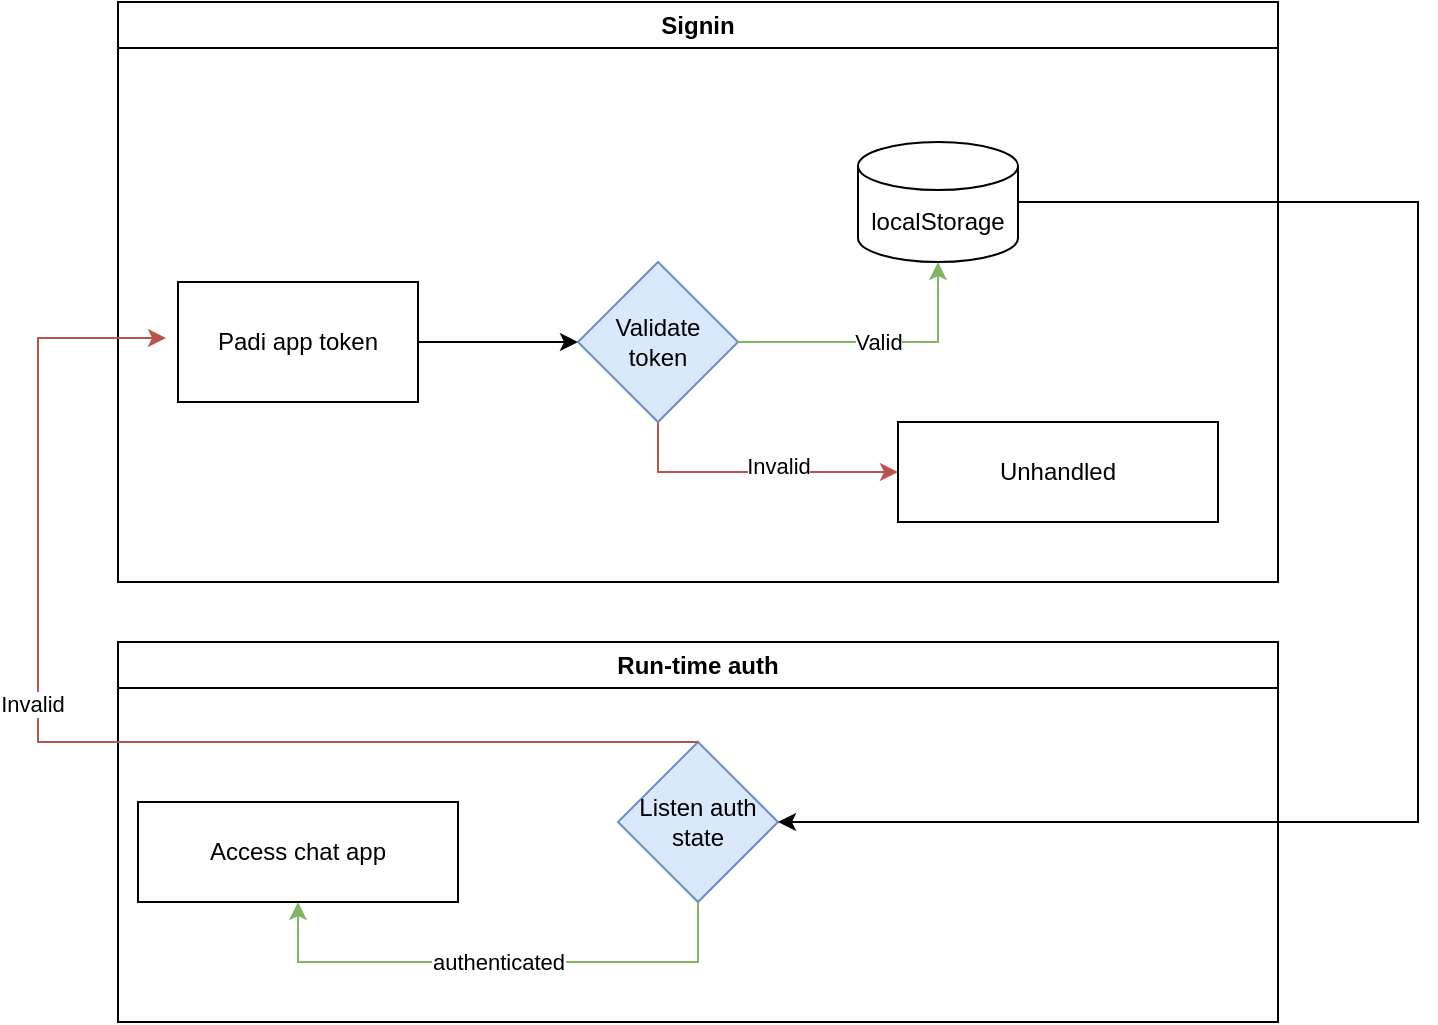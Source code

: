 <mxfile version="24.0.7" type="github">
  <diagram name="Page-1" id="u_DC-2LbKOSmIZjF_Yv-">
    <mxGraphModel dx="1000" dy="531" grid="1" gridSize="10" guides="1" tooltips="1" connect="1" arrows="1" fold="1" page="1" pageScale="1" pageWidth="850" pageHeight="1100" math="0" shadow="0">
      <root>
        <mxCell id="0" />
        <mxCell id="1" parent="0" />
        <mxCell id="OrfXbIgiLES11DGZUOGK-7" value="Signin" style="swimlane;whiteSpace=wrap;html=1;" vertex="1" parent="1">
          <mxGeometry x="110" y="40" width="580" height="290" as="geometry" />
        </mxCell>
        <mxCell id="OrfXbIgiLES11DGZUOGK-8" value="" style="group" vertex="1" connectable="0" parent="OrfXbIgiLES11DGZUOGK-7">
          <mxGeometry x="30" y="70" width="520" height="190" as="geometry" />
        </mxCell>
        <mxCell id="FxtF5fFsgEnlyhEd9Eye-1" value="Unhandled" style="rounded=0;whiteSpace=wrap;html=1;movable=1;resizable=1;rotatable=1;deletable=1;editable=1;locked=0;connectable=1;" parent="OrfXbIgiLES11DGZUOGK-8" vertex="1">
          <mxGeometry x="360" y="140" width="160" height="50" as="geometry" />
        </mxCell>
        <mxCell id="FxtF5fFsgEnlyhEd9Eye-3" style="edgeStyle=orthogonalEdgeStyle;rounded=0;orthogonalLoop=1;jettySize=auto;html=1;entryX=0;entryY=0.5;entryDx=0;entryDy=0;movable=1;resizable=1;rotatable=1;deletable=1;editable=1;locked=0;connectable=1;" parent="OrfXbIgiLES11DGZUOGK-8" source="FxtF5fFsgEnlyhEd9Eye-2" target="OrfXbIgiLES11DGZUOGK-1" edge="1">
          <mxGeometry relative="1" as="geometry" />
        </mxCell>
        <mxCell id="FxtF5fFsgEnlyhEd9Eye-2" value="Padi app token" style="rounded=0;whiteSpace=wrap;html=1;movable=1;resizable=1;rotatable=1;deletable=1;editable=1;locked=0;connectable=1;" parent="OrfXbIgiLES11DGZUOGK-8" vertex="1">
          <mxGeometry y="70" width="120" height="60" as="geometry" />
        </mxCell>
        <mxCell id="OrfXbIgiLES11DGZUOGK-5" style="edgeStyle=orthogonalEdgeStyle;rounded=0;orthogonalLoop=1;jettySize=auto;html=1;entryX=0;entryY=0.5;entryDx=0;entryDy=0;movable=1;resizable=1;rotatable=1;deletable=1;editable=1;locked=0;connectable=1;fillColor=#f8cecc;strokeColor=#b85450;" edge="1" parent="OrfXbIgiLES11DGZUOGK-8" source="OrfXbIgiLES11DGZUOGK-1" target="FxtF5fFsgEnlyhEd9Eye-1">
          <mxGeometry relative="1" as="geometry">
            <mxPoint x="240" y="220" as="targetPoint" />
            <Array as="points">
              <mxPoint x="240" y="165" />
            </Array>
          </mxGeometry>
        </mxCell>
        <mxCell id="OrfXbIgiLES11DGZUOGK-6" value="Invalid" style="edgeLabel;html=1;align=center;verticalAlign=middle;resizable=1;points=[];movable=1;rotatable=1;deletable=1;editable=1;locked=0;connectable=1;" vertex="1" connectable="0" parent="OrfXbIgiLES11DGZUOGK-5">
          <mxGeometry x="0.172" y="3" relative="1" as="geometry">
            <mxPoint as="offset" />
          </mxGeometry>
        </mxCell>
        <mxCell id="OrfXbIgiLES11DGZUOGK-1" value="&lt;div&gt;Validate&lt;/div&gt;&lt;div&gt;token&lt;/div&gt;" style="rhombus;whiteSpace=wrap;html=1;movable=1;resizable=1;rotatable=1;deletable=1;editable=1;locked=0;connectable=1;fillColor=#dae8fc;strokeColor=#6c8ebf;" vertex="1" parent="OrfXbIgiLES11DGZUOGK-8">
          <mxGeometry x="200" y="60" width="80" height="80" as="geometry" />
        </mxCell>
        <mxCell id="OrfXbIgiLES11DGZUOGK-2" value="localStorage" style="shape=cylinder3;whiteSpace=wrap;html=1;boundedLbl=1;backgroundOutline=1;size=12;movable=1;resizable=1;rotatable=1;deletable=1;editable=1;locked=0;connectable=1;" vertex="1" parent="OrfXbIgiLES11DGZUOGK-8">
          <mxGeometry x="340" width="80" height="60" as="geometry" />
        </mxCell>
        <mxCell id="OrfXbIgiLES11DGZUOGK-14" value="" style="endArrow=classic;html=1;rounded=0;exitX=1;exitY=0.5;exitDx=0;exitDy=0;entryX=0.5;entryY=1;entryDx=0;entryDy=0;entryPerimeter=0;fillColor=#d5e8d4;strokeColor=#82b366;" edge="1" parent="OrfXbIgiLES11DGZUOGK-8" source="OrfXbIgiLES11DGZUOGK-1" target="OrfXbIgiLES11DGZUOGK-2">
          <mxGeometry relative="1" as="geometry">
            <mxPoint x="310" y="190" as="sourcePoint" />
            <mxPoint x="410" y="190" as="targetPoint" />
            <Array as="points">
              <mxPoint x="380" y="100" />
            </Array>
          </mxGeometry>
        </mxCell>
        <mxCell id="OrfXbIgiLES11DGZUOGK-15" value="Valid" style="edgeLabel;resizable=0;html=1;;align=center;verticalAlign=middle;" connectable="0" vertex="1" parent="OrfXbIgiLES11DGZUOGK-14">
          <mxGeometry relative="1" as="geometry" />
        </mxCell>
        <mxCell id="OrfXbIgiLES11DGZUOGK-17" value="Run-time auth" style="swimlane;whiteSpace=wrap;html=1;" vertex="1" parent="1">
          <mxGeometry x="110" y="360" width="580" height="190" as="geometry" />
        </mxCell>
        <mxCell id="OrfXbIgiLES11DGZUOGK-19" value="Listen auth state" style="rhombus;whiteSpace=wrap;html=1;movable=1;resizable=1;rotatable=1;deletable=1;editable=1;locked=0;connectable=1;fillColor=#dae8fc;strokeColor=#6c8ebf;" vertex="1" parent="OrfXbIgiLES11DGZUOGK-17">
          <mxGeometry x="250" y="50" width="80" height="80" as="geometry" />
        </mxCell>
        <mxCell id="OrfXbIgiLES11DGZUOGK-21" value="" style="endArrow=classic;html=1;rounded=0;exitX=0.5;exitY=1;exitDx=0;exitDy=0;fillColor=#d5e8d4;strokeColor=#82b366;entryX=0.5;entryY=1;entryDx=0;entryDy=0;" edge="1" parent="OrfXbIgiLES11DGZUOGK-17" source="OrfXbIgiLES11DGZUOGK-19" target="OrfXbIgiLES11DGZUOGK-23">
          <mxGeometry relative="1" as="geometry">
            <mxPoint x="320" y="50" as="sourcePoint" />
            <mxPoint x="100" y="50" as="targetPoint" />
            <Array as="points">
              <mxPoint x="290" y="160" />
              <mxPoint x="90" y="160" />
            </Array>
          </mxGeometry>
        </mxCell>
        <mxCell id="OrfXbIgiLES11DGZUOGK-22" value="authenticated" style="edgeLabel;resizable=0;html=1;;align=center;verticalAlign=middle;" connectable="0" vertex="1" parent="OrfXbIgiLES11DGZUOGK-21">
          <mxGeometry relative="1" as="geometry" />
        </mxCell>
        <mxCell id="OrfXbIgiLES11DGZUOGK-23" value="Access chat app" style="rounded=0;whiteSpace=wrap;html=1;movable=1;resizable=1;rotatable=1;deletable=1;editable=1;locked=0;connectable=1;" vertex="1" parent="OrfXbIgiLES11DGZUOGK-17">
          <mxGeometry x="10" y="80" width="160" height="50" as="geometry" />
        </mxCell>
        <mxCell id="OrfXbIgiLES11DGZUOGK-20" style="edgeStyle=orthogonalEdgeStyle;rounded=0;orthogonalLoop=1;jettySize=auto;html=1;entryX=1;entryY=0.5;entryDx=0;entryDy=0;" edge="1" parent="1" source="OrfXbIgiLES11DGZUOGK-2" target="OrfXbIgiLES11DGZUOGK-19">
          <mxGeometry relative="1" as="geometry">
            <Array as="points">
              <mxPoint x="760" y="140" />
              <mxPoint x="760" y="450" />
            </Array>
          </mxGeometry>
        </mxCell>
        <mxCell id="OrfXbIgiLES11DGZUOGK-24" style="edgeStyle=orthogonalEdgeStyle;rounded=0;orthogonalLoop=1;jettySize=auto;html=1;entryX=-0.05;entryY=0.467;entryDx=0;entryDy=0;movable=1;resizable=1;rotatable=1;deletable=1;editable=1;locked=0;connectable=1;fillColor=#f8cecc;strokeColor=#b85450;exitX=0.5;exitY=0;exitDx=0;exitDy=0;entryPerimeter=0;" edge="1" parent="1" source="OrfXbIgiLES11DGZUOGK-19" target="FxtF5fFsgEnlyhEd9Eye-2">
          <mxGeometry relative="1" as="geometry">
            <mxPoint x="510" y="285" as="targetPoint" />
            <mxPoint x="390" y="260" as="sourcePoint" />
            <Array as="points">
              <mxPoint x="70" y="410" />
              <mxPoint x="70" y="208" />
            </Array>
          </mxGeometry>
        </mxCell>
        <mxCell id="OrfXbIgiLES11DGZUOGK-25" value="Invalid" style="edgeLabel;html=1;align=center;verticalAlign=middle;resizable=1;points=[];movable=1;rotatable=1;deletable=1;editable=1;locked=0;connectable=1;" vertex="1" connectable="0" parent="OrfXbIgiLES11DGZUOGK-24">
          <mxGeometry x="0.172" y="3" relative="1" as="geometry">
            <mxPoint as="offset" />
          </mxGeometry>
        </mxCell>
      </root>
    </mxGraphModel>
  </diagram>
</mxfile>
